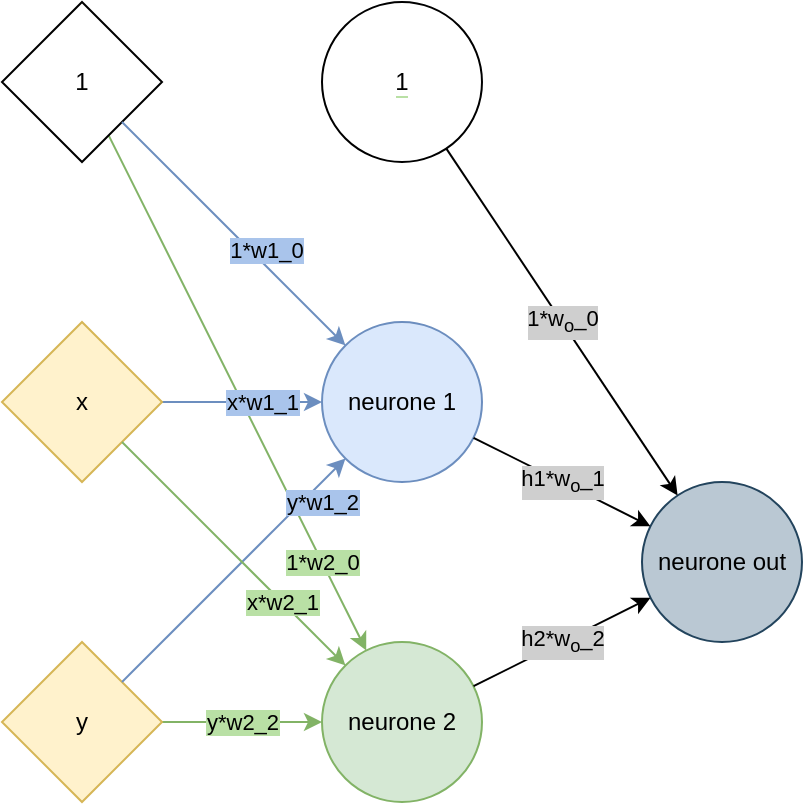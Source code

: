 <mxfile version="13.8.0" type="github" pages="3"><diagram id="gvPgpzsvdKuTRaUPHMhH" name="XOR NN"><mxGraphModel dx="938" dy="1630" grid="1" gridSize="10" guides="1" tooltips="1" connect="1" arrows="1" fold="1" page="1" pageScale="1" pageWidth="850" pageHeight="1100" math="0" shadow="0"><root><mxCell id="0"/><mxCell id="1" parent="0"/><mxCell id="1ajQXj_eN5hPIANSCALA-7" value="" style="endArrow=classic;html=1;fillColor=#d5e8d4;strokeColor=#82b366;labelBackgroundColor=#B9E0A5;" edge="1" parent="1" source="1ajQXj_eN5hPIANSCALA-3" target="mTEG1MsjGZT3i01uWar_-53"><mxGeometry width="50" height="50" relative="1" as="geometry"><mxPoint x="190" y="-810" as="sourcePoint"/><mxPoint x="301.716" y="-698.284" as="targetPoint"/></mxGeometry></mxCell><mxCell id="1ajQXj_eN5hPIANSCALA-8" value="1*w2_0" style="edgeLabel;html=1;align=center;verticalAlign=middle;resizable=0;points=[];labelBackgroundColor=#B9E0A5;" vertex="1" connectable="0" parent="1ajQXj_eN5hPIANSCALA-7"><mxGeometry x="-0.454" y="-1" relative="1" as="geometry"><mxPoint x="72.4" y="142.57" as="offset"/></mxGeometry></mxCell><mxCell id="mTEG1MsjGZT3i01uWar_-52" value="neurone 1" style="ellipse;whiteSpace=wrap;html=1;aspect=fixed;labelBackgroundColor=none;fillColor=#dae8fc;strokeColor=#6c8ebf;" vertex="1" parent="1"><mxGeometry x="280" y="-880" width="80" height="80" as="geometry"/></mxCell><mxCell id="mTEG1MsjGZT3i01uWar_-53" value="neurone 2" style="ellipse;whiteSpace=wrap;html=1;aspect=fixed;labelBackgroundColor=none;fillColor=#d5e8d4;strokeColor=#82b366;" vertex="1" parent="1"><mxGeometry x="280" y="-720" width="80" height="80" as="geometry"/></mxCell><mxCell id="mTEG1MsjGZT3i01uWar_-54" value="neurone out" style="ellipse;whiteSpace=wrap;html=1;aspect=fixed;labelBackgroundColor=none;fillColor=#bac8d3;strokeColor=#23445d;" vertex="1" parent="1"><mxGeometry x="440" y="-800" width="80" height="80" as="geometry"/></mxCell><mxCell id="mTEG1MsjGZT3i01uWar_-57" value="x*w1_1" style="edgeStyle=orthogonalEdgeStyle;rounded=0;orthogonalLoop=1;jettySize=auto;html=1;fillColor=#A9C4EB;strokeColor=#6c8ebf;labelBackgroundColor=#A9C4EB;" edge="1" parent="1" source="mTEG1MsjGZT3i01uWar_-55" target="mTEG1MsjGZT3i01uWar_-52"><mxGeometry x="0.25" relative="1" as="geometry"><mxPoint as="offset"/></mxGeometry></mxCell><mxCell id="mTEG1MsjGZT3i01uWar_-55" value="x" style="rhombus;whiteSpace=wrap;html=1;labelBackgroundColor=none;fillColor=#fff2cc;strokeColor=#d6b656;" vertex="1" parent="1"><mxGeometry x="120" y="-880" width="80" height="80" as="geometry"/></mxCell><mxCell id="mTEG1MsjGZT3i01uWar_-59" value="y*w2_2" style="edgeStyle=orthogonalEdgeStyle;rounded=0;orthogonalLoop=1;jettySize=auto;html=1;fillColor=#d5e8d4;strokeColor=#82b366;labelBackgroundColor=#B9E0A5;" edge="1" parent="1" source="mTEG1MsjGZT3i01uWar_-56" target="mTEG1MsjGZT3i01uWar_-53"><mxGeometry relative="1" as="geometry"/></mxCell><mxCell id="mTEG1MsjGZT3i01uWar_-56" value="y" style="rhombus;whiteSpace=wrap;html=1;labelBackgroundColor=none;fillColor=#fff2cc;strokeColor=#d6b656;" vertex="1" parent="1"><mxGeometry x="120" y="-720" width="80" height="80" as="geometry"/></mxCell><mxCell id="mTEG1MsjGZT3i01uWar_-61" value="" style="endArrow=classic;html=1;fillColor=#dae8fc;strokeColor=#6c8ebf;" edge="1" parent="1" source="mTEG1MsjGZT3i01uWar_-56" target="mTEG1MsjGZT3i01uWar_-52"><mxGeometry width="50" height="50" relative="1" as="geometry"><mxPoint x="50" y="-700" as="sourcePoint"/><mxPoint x="100" y="-750" as="targetPoint"/></mxGeometry></mxCell><mxCell id="1ajQXj_eN5hPIANSCALA-2" value="y*w1_2" style="edgeLabel;html=1;align=center;verticalAlign=middle;resizable=0;points=[];labelBackgroundColor=#A9C4EB;" vertex="1" connectable="0" parent="mTEG1MsjGZT3i01uWar_-61"><mxGeometry x="0.379" y="1" relative="1" as="geometry"><mxPoint x="23.66" y="-12.1" as="offset"/></mxGeometry></mxCell><mxCell id="mTEG1MsjGZT3i01uWar_-62" value="" style="endArrow=classic;html=1;fillColor=#d5e8d4;strokeColor=#82b366;" edge="1" parent="1" source="mTEG1MsjGZT3i01uWar_-55" target="mTEG1MsjGZT3i01uWar_-53"><mxGeometry width="50" height="50" relative="1" as="geometry"><mxPoint x="227.143" y="-692.857" as="sourcePoint"/><mxPoint x="306.0" y="-798.0" as="targetPoint"/></mxGeometry></mxCell><mxCell id="1ajQXj_eN5hPIANSCALA-1" value="x*w2_1" style="edgeLabel;html=1;align=center;verticalAlign=middle;resizable=0;points=[];labelBackgroundColor=#B9E0A5;" vertex="1" connectable="0" parent="mTEG1MsjGZT3i01uWar_-62"><mxGeometry x="-0.454" y="-1" relative="1" as="geometry"><mxPoint x="50.3" y="48.89" as="offset"/></mxGeometry></mxCell><mxCell id="mTEG1MsjGZT3i01uWar_-63" value="h2*w&lt;sub&gt;o&lt;/sub&gt;_2" style="endArrow=classic;html=1;labelBackgroundColor=#CFCFCF;" edge="1" parent="1" source="mTEG1MsjGZT3i01uWar_-53" target="mTEG1MsjGZT3i01uWar_-54"><mxGeometry width="50" height="50" relative="1" as="geometry"><mxPoint x="410" y="-630" as="sourcePoint"/><mxPoint x="460" y="-680" as="targetPoint"/></mxGeometry></mxCell><mxCell id="mTEG1MsjGZT3i01uWar_-64" value="h1*w&lt;sub&gt;o&lt;/sub&gt;_1" style="endArrow=classic;html=1;labelBackgroundColor=#CFCFCF;" edge="1" parent="1" source="mTEG1MsjGZT3i01uWar_-52" target="mTEG1MsjGZT3i01uWar_-54"><mxGeometry width="50" height="50" relative="1" as="geometry"><mxPoint x="363.342" y="-692.098" as="sourcePoint"/><mxPoint x="416.718" y="-727.812" as="targetPoint"/></mxGeometry></mxCell><mxCell id="1ajQXj_eN5hPIANSCALA-3" value="1" style="rhombus;whiteSpace=wrap;html=1;labelBackgroundColor=none;" vertex="1" parent="1"><mxGeometry x="120" y="-1040" width="80" height="80" as="geometry"/></mxCell><mxCell id="1ajQXj_eN5hPIANSCALA-5" value="" style="endArrow=classic;html=1;fillColor=#dae8fc;strokeColor=#6c8ebf;" edge="1" parent="1" source="1ajQXj_eN5hPIANSCALA-3" target="mTEG1MsjGZT3i01uWar_-52"><mxGeometry width="50" height="50" relative="1" as="geometry"><mxPoint x="190" y="-690.0" as="sourcePoint"/><mxPoint x="301.716" y="-801.716" as="targetPoint"/></mxGeometry></mxCell><mxCell id="1ajQXj_eN5hPIANSCALA-6" value="1*w1_0" style="edgeLabel;html=1;align=center;verticalAlign=middle;resizable=0;points=[];labelBackgroundColor=#A9C4EB;" vertex="1" connectable="0" parent="1ajQXj_eN5hPIANSCALA-5"><mxGeometry x="0.379" y="1" relative="1" as="geometry"><mxPoint x="-5.84" y="-12.22" as="offset"/></mxGeometry></mxCell><mxCell id="1ajQXj_eN5hPIANSCALA-9" value="&lt;span style=&quot;background-color: rgb(255 , 255 , 255)&quot;&gt;1&lt;/span&gt;" style="ellipse;whiteSpace=wrap;html=1;aspect=fixed;labelBackgroundColor=#B9E0A5;" vertex="1" parent="1"><mxGeometry x="280" y="-1040" width="80" height="80" as="geometry"/></mxCell><mxCell id="1ajQXj_eN5hPIANSCALA-10" value="1*w&lt;sub&gt;o&lt;/sub&gt;_0" style="endArrow=classic;html=1;labelBackgroundColor=#CFCFCF;fillColor=#A9C4EB;" edge="1" parent="1" source="1ajQXj_eN5hPIANSCALA-9" target="mTEG1MsjGZT3i01uWar_-54"><mxGeometry width="50" height="50" relative="1" as="geometry"><mxPoint x="520" y="-870" as="sourcePoint"/><mxPoint x="570" y="-920" as="targetPoint"/></mxGeometry></mxCell></root></mxGraphModel></diagram><diagram id="WXDlnpAIeZHzNQXnwaFS" name="Diagramme de classes"><mxGraphModel dx="1360" dy="769" grid="1" gridSize="10" guides="1" tooltips="1" connect="1" arrows="1" fold="1" page="1" pageScale="1" pageWidth="850" pageHeight="1100" math="0" shadow="0"><root><mxCell id="TegdwJS3053r_HS3xOAn-0"/><mxCell id="TegdwJS3053r_HS3xOAn-1" parent="TegdwJS3053r_HS3xOAn-0"/><mxCell id="oHOfxHqIQjiVv8ZfsSj3-0" value="" style="endArrow=diamondThin;endFill=1;endSize=24;html=1;" edge="1" parent="TegdwJS3053r_HS3xOAn-1" source="oHOfxHqIQjiVv8ZfsSj3-7" target="oHOfxHqIQjiVv8ZfsSj3-11"><mxGeometry width="160" relative="1" as="geometry"><mxPoint x="250" y="160" as="sourcePoint"/><mxPoint x="410" y="160" as="targetPoint"/></mxGeometry></mxCell><mxCell id="oHOfxHqIQjiVv8ZfsSj3-5" value="" style="endArrow=block;endFill=0;endSize=12;html=1;" edge="1" parent="TegdwJS3053r_HS3xOAn-1" source="oHOfxHqIQjiVv8ZfsSj3-15" target="oHOfxHqIQjiVv8ZfsSj3-7"><mxGeometry width="160" relative="1" as="geometry"><mxPoint x="10" y="440" as="sourcePoint"/><mxPoint x="170" y="440" as="targetPoint"/></mxGeometry></mxCell><mxCell id="oHOfxHqIQjiVv8ZfsSj3-6" value="" style="endArrow=block;endFill=0;endSize=12;html=1;" edge="1" parent="TegdwJS3053r_HS3xOAn-1" source="oHOfxHqIQjiVv8ZfsSj3-1" target="oHOfxHqIQjiVv8ZfsSj3-7"><mxGeometry width="160" relative="1" as="geometry"><mxPoint x="503.333" y="370" as="sourcePoint"/><mxPoint x="528.974" y="295" as="targetPoint"/></mxGeometry></mxCell><mxCell id="oHOfxHqIQjiVv8ZfsSj3-11" value="NeuralNet" style="swimlane;fontStyle=1;align=center;verticalAlign=top;childLayout=stackLayout;horizontal=1;startSize=26;horizontalStack=0;resizeParent=1;resizeParentMax=0;resizeLast=0;collapsible=1;marginBottom=0;fillColor=#dae8fc;strokeColor=#6c8ebf;labelBackgroundColor=none;" vertex="1" parent="TegdwJS3053r_HS3xOAn-1"><mxGeometry x="80" y="60" width="200" height="200" as="geometry"/></mxCell><mxCell id="oHOfxHqIQjiVv8ZfsSj3-12" value="+ layers: list&lt;AbsLayer&gt;" style="text;strokeColor=none;fillColor=none;align=left;verticalAlign=top;spacingLeft=4;spacingRight=4;overflow=hidden;rotatable=0;points=[[0,0.5],[1,0.5]];portConstraint=eastwest;" vertex="1" parent="oHOfxHqIQjiVv8ZfsSj3-11"><mxGeometry y="26" width="200" height="26" as="geometry"/></mxCell><mxCell id="oHOfxHqIQjiVv8ZfsSj3-13" value="" style="line;strokeWidth=1;fillColor=none;align=left;verticalAlign=middle;spacingTop=-1;spacingLeft=3;spacingRight=3;rotatable=0;labelPosition=right;points=[];portConstraint=eastwest;" vertex="1" parent="oHOfxHqIQjiVv8ZfsSj3-11"><mxGeometry y="52" width="200" height="8" as="geometry"/></mxCell><mxCell id="oHOfxHqIQjiVv8ZfsSj3-14" value="+ add_layer(Layer)&#xA;+ forward_propagate(input)&#xA;+ backward_propagate(y, y_pred)&#xA;+ update_weights()&#xA;+ epoch(train_X, train_Y)&#xA;+ predict(input)&#xA;+ accuracy(input)&#xA;&#xA;" style="text;strokeColor=none;fillColor=none;align=left;verticalAlign=top;spacingLeft=4;spacingRight=4;overflow=hidden;rotatable=0;points=[[0,0.5],[1,0.5]];portConstraint=eastwest;" vertex="1" parent="oHOfxHqIQjiVv8ZfsSj3-11"><mxGeometry y="60" width="200" height="140" as="geometry"/></mxCell><mxCell id="oHOfxHqIQjiVv8ZfsSj3-7" value="AbsLayer (or &quot;Layer&quot;)" style="swimlane;fontStyle=1;align=center;verticalAlign=top;childLayout=stackLayout;horizontal=1;startSize=26;horizontalStack=0;resizeParent=1;resizeParentMax=0;resizeLast=0;collapsible=1;marginBottom=0;fillColor=#d5e8d4;strokeColor=#82b366;" vertex="1" parent="TegdwJS3053r_HS3xOAn-1"><mxGeometry x="440" y="40" width="280" height="240" as="geometry"/></mxCell><mxCell id="oHOfxHqIQjiVv8ZfsSj3-8" value="+ weights: type" style="text;strokeColor=none;fillColor=none;align=left;verticalAlign=top;spacingLeft=4;spacingRight=4;overflow=hidden;rotatable=0;points=[[0,0.5],[1,0.5]];portConstraint=eastwest;" vertex="1" parent="oHOfxHqIQjiVv8ZfsSj3-7"><mxGeometry y="26" width="280" height="26" as="geometry"/></mxCell><mxCell id="oHOfxHqIQjiVv8ZfsSj3-9" value="" style="line;strokeWidth=1;fillColor=none;align=left;verticalAlign=middle;spacingTop=-1;spacingLeft=3;spacingRight=3;rotatable=0;labelPosition=right;points=[];portConstraint=eastwest;" vertex="1" parent="oHOfxHqIQjiVv8ZfsSj3-7"><mxGeometry y="52" width="280" height="8" as="geometry"/></mxCell><mxCell id="oHOfxHqIQjiVv8ZfsSj3-10" value="Layer(input_size, size, learning_rate)&lt;br&gt;&lt;br&gt;&lt;div&gt;+ virtual activation()&lt;/div&gt;&lt;div&gt;+ virtual activation_derivative()&lt;br&gt;&lt;/div&gt;&lt;div&gt;+ virtual compute_gradient_get_D(previous_D)&lt;/div&gt;&lt;div&gt;&lt;br&gt;&lt;/div&gt;&lt;div&gt;&lt;br&gt;&lt;/div&gt;+ update_weights()&lt;br&gt;+ compute_a(previous_h)&lt;br&gt;+ forward_propagate(previous_h): activation_out" style="text;strokeColor=none;fillColor=none;align=left;verticalAlign=top;spacingLeft=4;spacingRight=4;overflow=hidden;rotatable=0;points=[[0,0.5],[1,0.5]];portConstraint=eastwest;labelBackgroundColor=none;html=1;" vertex="1" parent="oHOfxHqIQjiVv8ZfsSj3-7"><mxGeometry y="60" width="280" height="180" as="geometry"/></mxCell><mxCell id="oHOfxHqIQjiVv8ZfsSj3-1" value="SoftmaxLayer" style="swimlane;fontStyle=0;childLayout=stackLayout;horizontal=1;startSize=26;fillColor=#d5e8d4;horizontalStack=0;resizeParent=1;resizeParentMax=0;resizeLast=0;collapsible=1;marginBottom=0;strokeColor=#82b366;" vertex="1" parent="TegdwJS3053r_HS3xOAn-1"><mxGeometry x="600" y="360" width="200" height="104" as="geometry"/></mxCell><mxCell id="oHOfxHqIQjiVv8ZfsSj3-2" value="+ activation()" style="text;strokeColor=none;fillColor=none;align=left;verticalAlign=top;spacingLeft=4;spacingRight=4;overflow=hidden;rotatable=0;points=[[0,0.5],[1,0.5]];portConstraint=eastwest;" vertex="1" parent="oHOfxHqIQjiVv8ZfsSj3-1"><mxGeometry y="26" width="200" height="26" as="geometry"/></mxCell><mxCell id="oHOfxHqIQjiVv8ZfsSj3-3" value="+ activation_derivative()&#xA;" style="text;strokeColor=none;fillColor=none;align=left;verticalAlign=top;spacingLeft=4;spacingRight=4;overflow=hidden;rotatable=0;points=[[0,0.5],[1,0.5]];portConstraint=eastwest;" vertex="1" parent="oHOfxHqIQjiVv8ZfsSj3-1"><mxGeometry y="52" width="200" height="26" as="geometry"/></mxCell><mxCell id="oHOfxHqIQjiVv8ZfsSj3-4" value="+ compute_gradient_get_D()" style="text;strokeColor=none;fillColor=none;align=left;verticalAlign=top;spacingLeft=4;spacingRight=4;overflow=hidden;rotatable=0;points=[[0,0.5],[1,0.5]];portConstraint=eastwest;" vertex="1" parent="oHOfxHqIQjiVv8ZfsSj3-1"><mxGeometry y="78" width="200" height="26" as="geometry"/></mxCell><mxCell id="oHOfxHqIQjiVv8ZfsSj3-15" value="ReluLayer" style="swimlane;fontStyle=0;childLayout=stackLayout;horizontal=1;startSize=26;fillColor=#d5e8d4;horizontalStack=0;resizeParent=1;resizeParentMax=0;resizeLast=0;collapsible=1;marginBottom=0;strokeColor=#82b366;" vertex="1" parent="TegdwJS3053r_HS3xOAn-1"><mxGeometry x="360" y="360" width="200" height="104" as="geometry"/></mxCell><mxCell id="oHOfxHqIQjiVv8ZfsSj3-16" value="+ activation()&#xA;" style="text;strokeColor=none;fillColor=none;align=left;verticalAlign=top;spacingLeft=4;spacingRight=4;overflow=hidden;rotatable=0;points=[[0,0.5],[1,0.5]];portConstraint=eastwest;" vertex="1" parent="oHOfxHqIQjiVv8ZfsSj3-15"><mxGeometry y="26" width="200" height="26" as="geometry"/></mxCell><mxCell id="oHOfxHqIQjiVv8ZfsSj3-17" value="+ activation_derivative()&#xA;" style="text;strokeColor=none;fillColor=none;align=left;verticalAlign=top;spacingLeft=4;spacingRight=4;overflow=hidden;rotatable=0;points=[[0,0.5],[1,0.5]];portConstraint=eastwest;" vertex="1" parent="oHOfxHqIQjiVv8ZfsSj3-15"><mxGeometry y="52" width="200" height="26" as="geometry"/></mxCell><mxCell id="oHOfxHqIQjiVv8ZfsSj3-18" value="+ compute_gradient_get_D()" style="text;strokeColor=none;fillColor=none;align=left;verticalAlign=top;spacingLeft=4;spacingRight=4;overflow=hidden;rotatable=0;points=[[0,0.5],[1,0.5]];portConstraint=eastwest;" vertex="1" parent="oHOfxHqIQjiVv8ZfsSj3-15"><mxGeometry y="78" width="200" height="26" as="geometry"/></mxCell></root></mxGraphModel></diagram><diagram id="oUGEUAlLJU5vvg-2mITY" name="Flot des fonctions"><mxGraphModel dx="1360" dy="769" grid="1" gridSize="10" guides="1" tooltips="1" connect="1" arrows="1" fold="1" page="1" pageScale="1" pageWidth="850" pageHeight="1100" math="0" shadow="0"><root><mxCell id="fxZCdcVy16xs8DpsJR1h-0"/><mxCell id="fxZCdcVy16xs8DpsJR1h-1" parent="fxZCdcVy16xs8DpsJR1h-0"/><mxCell id="2pbgZ6RgHTcAwUbf1AS8-0" value="epoch()" style="html=1;fillColor=#dae8fc;strokeColor=#6c8ebf;" vertex="1" parent="fxZCdcVy16xs8DpsJR1h-1"><mxGeometry x="120" y="200" width="80" height="40" as="geometry"/></mxCell><mxCell id="2pbgZ6RgHTcAwUbf1AS8-1" value="forward_propagate()" style="html=1;fillColor=#dae8fc;strokeColor=#6c8ebf;" vertex="1" parent="fxZCdcVy16xs8DpsJR1h-1"><mxGeometry x="320" y="120" width="160" height="40" as="geometry"/></mxCell><mxCell id="2pbgZ6RgHTcAwUbf1AS8-2" value="backward_propagate()" style="html=1;fillColor=#dae8fc;strokeColor=#6c8ebf;" vertex="1" parent="fxZCdcVy16xs8DpsJR1h-1"><mxGeometry x="320" y="200" width="160" height="40" as="geometry"/></mxCell><mxCell id="2pbgZ6RgHTcAwUbf1AS8-3" value="update_weights()" style="html=1;fillColor=#dae8fc;strokeColor=#6c8ebf;" vertex="1" parent="fxZCdcVy16xs8DpsJR1h-1"><mxGeometry x="320" y="280" width="120" height="40" as="geometry"/></mxCell><mxCell id="2pbgZ6RgHTcAwUbf1AS8-4" value="accuracy()" style="html=1;fillColor=#dae8fc;strokeColor=#6c8ebf;" vertex="1" parent="fxZCdcVy16xs8DpsJR1h-1"><mxGeometry x="120" y="40" width="80" height="40" as="geometry"/></mxCell><mxCell id="2pbgZ6RgHTcAwUbf1AS8-5" value="predict()" style="html=1;fillColor=#dae8fc;strokeColor=#6c8ebf;" vertex="1" parent="fxZCdcVy16xs8DpsJR1h-1"><mxGeometry x="240" y="40" width="80" height="40" as="geometry"/></mxCell><mxCell id="2pbgZ6RgHTcAwUbf1AS8-6" value="" style="endArrow=classic;html=1;" edge="1" parent="fxZCdcVy16xs8DpsJR1h-1" source="2pbgZ6RgHTcAwUbf1AS8-4" target="2pbgZ6RgHTcAwUbf1AS8-5"><mxGeometry width="50" height="50" relative="1" as="geometry"><mxPoint x="200" y="-20" as="sourcePoint"/><mxPoint x="250" y="-70" as="targetPoint"/></mxGeometry></mxCell><mxCell id="2pbgZ6RgHTcAwUbf1AS8-7" value="" style="endArrow=classic;html=1;" edge="1" parent="fxZCdcVy16xs8DpsJR1h-1" source="2pbgZ6RgHTcAwUbf1AS8-5" target="2pbgZ6RgHTcAwUbf1AS8-1"><mxGeometry width="50" height="50" relative="1" as="geometry"><mxPoint x="240" y="160" as="sourcePoint"/><mxPoint x="290" y="110" as="targetPoint"/></mxGeometry></mxCell><mxCell id="2pbgZ6RgHTcAwUbf1AS8-8" value="" style="endArrow=classic;html=1;entryX=0;entryY=0.5;entryDx=0;entryDy=0;" edge="1" parent="fxZCdcVy16xs8DpsJR1h-1" source="2pbgZ6RgHTcAwUbf1AS8-0" target="2pbgZ6RgHTcAwUbf1AS8-1"><mxGeometry width="50" height="50" relative="1" as="geometry"><mxPoint x="140" y="330" as="sourcePoint"/><mxPoint x="190" y="280" as="targetPoint"/></mxGeometry></mxCell><mxCell id="2pbgZ6RgHTcAwUbf1AS8-9" value="" style="endArrow=classic;html=1;entryX=0;entryY=0.5;entryDx=0;entryDy=0;" edge="1" parent="fxZCdcVy16xs8DpsJR1h-1" source="2pbgZ6RgHTcAwUbf1AS8-0" target="2pbgZ6RgHTcAwUbf1AS8-2"><mxGeometry width="50" height="50" relative="1" as="geometry"><mxPoint x="140" y="300" as="sourcePoint"/><mxPoint x="190" y="250" as="targetPoint"/></mxGeometry></mxCell><mxCell id="2pbgZ6RgHTcAwUbf1AS8-10" value="" style="endArrow=classic;html=1;entryX=0;entryY=0.5;entryDx=0;entryDy=0;" edge="1" parent="fxZCdcVy16xs8DpsJR1h-1" source="2pbgZ6RgHTcAwUbf1AS8-0" target="2pbgZ6RgHTcAwUbf1AS8-3"><mxGeometry width="50" height="50" relative="1" as="geometry"><mxPoint x="250" y="440" as="sourcePoint"/><mxPoint x="300" y="390" as="targetPoint"/></mxGeometry></mxCell><mxCell id="2pbgZ6RgHTcAwUbf1AS8-11" value="activation()" style="html=1;fillColor=#d5e8d4;strokeColor=#82b366;" vertex="1" parent="fxZCdcVy16xs8DpsJR1h-1"><mxGeometry x="520" y="120" width="80" height="40" as="geometry"/></mxCell><mxCell id="2pbgZ6RgHTcAwUbf1AS8-12" value="compute_a()" style="html=1;fillColor=#d5e8d4;strokeColor=#82b366;" vertex="1" parent="fxZCdcVy16xs8DpsJR1h-1"><mxGeometry x="520" y="40" width="80" height="40" as="geometry"/></mxCell><mxCell id="2pbgZ6RgHTcAwUbf1AS8-13" value="" style="endArrow=classic;html=1;" edge="1" parent="fxZCdcVy16xs8DpsJR1h-1" source="2pbgZ6RgHTcAwUbf1AS8-1" target="2pbgZ6RgHTcAwUbf1AS8-12"><mxGeometry width="50" height="50" relative="1" as="geometry"><mxPoint x="410" y="80" as="sourcePoint"/><mxPoint x="460" y="30" as="targetPoint"/></mxGeometry></mxCell><mxCell id="2pbgZ6RgHTcAwUbf1AS8-14" value="" style="endArrow=classic;html=1;" edge="1" parent="fxZCdcVy16xs8DpsJR1h-1" source="2pbgZ6RgHTcAwUbf1AS8-1" target="2pbgZ6RgHTcAwUbf1AS8-11"><mxGeometry width="50" height="50" relative="1" as="geometry"><mxPoint x="600" y="220" as="sourcePoint"/><mxPoint x="650" y="170" as="targetPoint"/></mxGeometry></mxCell><mxCell id="2pbgZ6RgHTcAwUbf1AS8-15" style="edgeStyle=orthogonalEdgeStyle;rounded=0;orthogonalLoop=1;jettySize=auto;html=1;" edge="1" parent="fxZCdcVy16xs8DpsJR1h-1" source="2pbgZ6RgHTcAwUbf1AS8-16" target="2pbgZ6RgHTcAwUbf1AS8-20"><mxGeometry relative="1" as="geometry"/></mxCell><mxCell id="2pbgZ6RgHTcAwUbf1AS8-16" value="compute_gradient_get_D()" style="html=1;fillColor=#d5e8d4;strokeColor=#82b366;" vertex="1" parent="fxZCdcVy16xs8DpsJR1h-1"><mxGeometry x="520" y="200" width="160" height="40" as="geometry"/></mxCell><mxCell id="2pbgZ6RgHTcAwUbf1AS8-17" value="update_weights()" style="html=1;fillColor=#d5e8d4;strokeColor=#82b366;" vertex="1" parent="fxZCdcVy16xs8DpsJR1h-1"><mxGeometry x="320" y="360" width="120" height="40" as="geometry"/></mxCell><mxCell id="2pbgZ6RgHTcAwUbf1AS8-18" value="" style="endArrow=classic;html=1;" edge="1" parent="fxZCdcVy16xs8DpsJR1h-1" source="2pbgZ6RgHTcAwUbf1AS8-3" target="2pbgZ6RgHTcAwUbf1AS8-17"><mxGeometry width="50" height="50" relative="1" as="geometry"><mxPoint x="510" y="390" as="sourcePoint"/><mxPoint x="560" y="340" as="targetPoint"/></mxGeometry></mxCell><mxCell id="2pbgZ6RgHTcAwUbf1AS8-19" value="" style="endArrow=classic;html=1;" edge="1" parent="fxZCdcVy16xs8DpsJR1h-1" source="2pbgZ6RgHTcAwUbf1AS8-2" target="2pbgZ6RgHTcAwUbf1AS8-16"><mxGeometry width="50" height="50" relative="1" as="geometry"><mxPoint x="550" y="380" as="sourcePoint"/><mxPoint x="600" y="330" as="targetPoint"/></mxGeometry></mxCell><mxCell id="2pbgZ6RgHTcAwUbf1AS8-20" value="activation_derivative()" style="html=1;fillColor=#d5e8d4;strokeColor=#82b366;" vertex="1" parent="fxZCdcVy16xs8DpsJR1h-1"><mxGeometry x="520" y="280" width="160" height="40" as="geometry"/></mxCell></root></mxGraphModel></diagram></mxfile>
